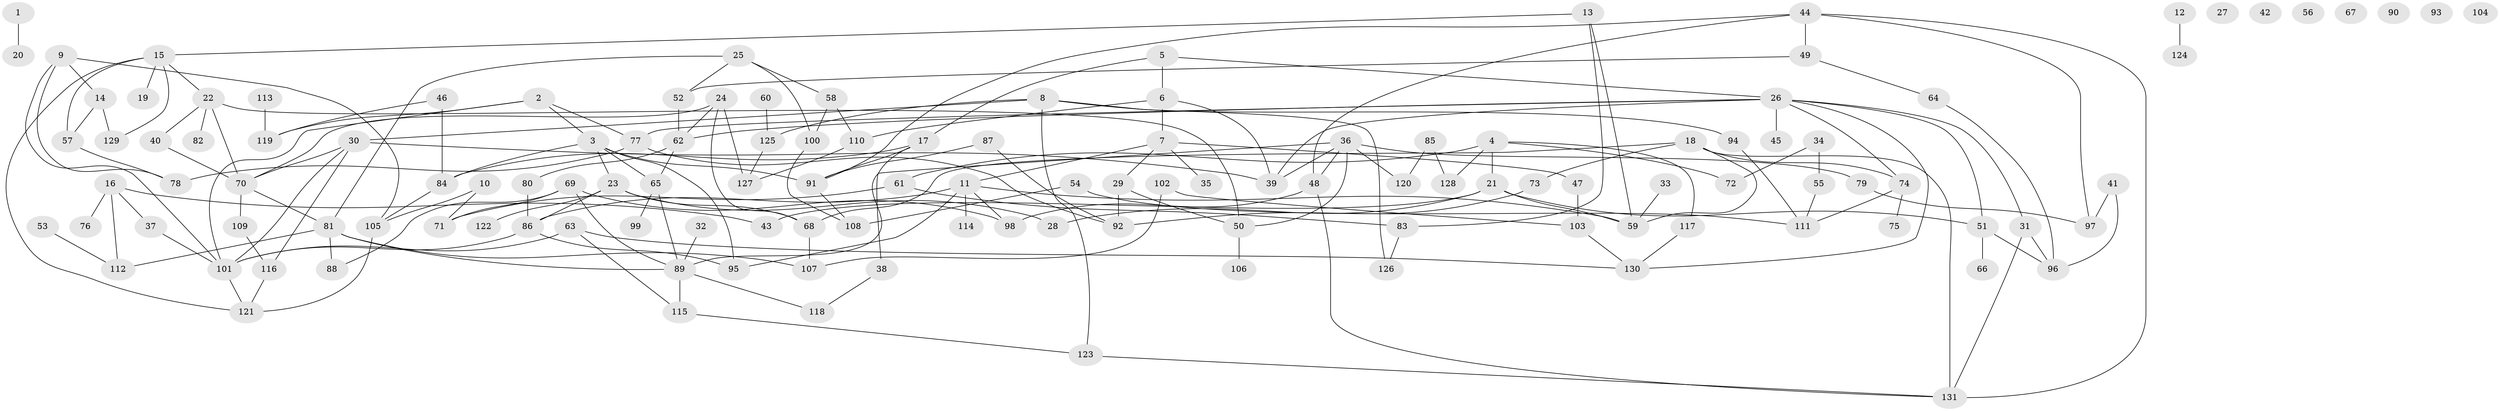 // Generated by graph-tools (version 1.1) at 2025/13/03/09/25 04:13:06]
// undirected, 131 vertices, 193 edges
graph export_dot {
graph [start="1"]
  node [color=gray90,style=filled];
  1;
  2;
  3;
  4;
  5;
  6;
  7;
  8;
  9;
  10;
  11;
  12;
  13;
  14;
  15;
  16;
  17;
  18;
  19;
  20;
  21;
  22;
  23;
  24;
  25;
  26;
  27;
  28;
  29;
  30;
  31;
  32;
  33;
  34;
  35;
  36;
  37;
  38;
  39;
  40;
  41;
  42;
  43;
  44;
  45;
  46;
  47;
  48;
  49;
  50;
  51;
  52;
  53;
  54;
  55;
  56;
  57;
  58;
  59;
  60;
  61;
  62;
  63;
  64;
  65;
  66;
  67;
  68;
  69;
  70;
  71;
  72;
  73;
  74;
  75;
  76;
  77;
  78;
  79;
  80;
  81;
  82;
  83;
  84;
  85;
  86;
  87;
  88;
  89;
  90;
  91;
  92;
  93;
  94;
  95;
  96;
  97;
  98;
  99;
  100;
  101;
  102;
  103;
  104;
  105;
  106;
  107;
  108;
  109;
  110;
  111;
  112;
  113;
  114;
  115;
  116;
  117;
  118;
  119;
  120;
  121;
  122;
  123;
  124;
  125;
  126;
  127;
  128;
  129;
  130;
  131;
  1 -- 20;
  2 -- 3;
  2 -- 77;
  2 -- 101;
  2 -- 119;
  3 -- 23;
  3 -- 65;
  3 -- 84;
  3 -- 91;
  3 -- 95;
  4 -- 21;
  4 -- 61;
  4 -- 72;
  4 -- 117;
  4 -- 128;
  5 -- 6;
  5 -- 17;
  5 -- 26;
  6 -- 7;
  6 -- 39;
  6 -- 110;
  7 -- 11;
  7 -- 29;
  7 -- 35;
  7 -- 47;
  8 -- 30;
  8 -- 94;
  8 -- 123;
  8 -- 125;
  8 -- 126;
  9 -- 14;
  9 -- 78;
  9 -- 101;
  9 -- 105;
  10 -- 71;
  10 -- 105;
  11 -- 59;
  11 -- 86;
  11 -- 95;
  11 -- 98;
  11 -- 114;
  12 -- 124;
  13 -- 15;
  13 -- 59;
  13 -- 83;
  14 -- 57;
  14 -- 129;
  15 -- 19;
  15 -- 22;
  15 -- 57;
  15 -- 121;
  15 -- 129;
  16 -- 37;
  16 -- 43;
  16 -- 76;
  16 -- 112;
  17 -- 38;
  17 -- 84;
  17 -- 91;
  18 -- 59;
  18 -- 68;
  18 -- 73;
  18 -- 74;
  18 -- 131;
  21 -- 28;
  21 -- 43;
  21 -- 51;
  21 -- 59;
  22 -- 40;
  22 -- 50;
  22 -- 70;
  22 -- 82;
  23 -- 28;
  23 -- 68;
  23 -- 86;
  23 -- 122;
  24 -- 62;
  24 -- 68;
  24 -- 70;
  24 -- 127;
  25 -- 52;
  25 -- 58;
  25 -- 81;
  25 -- 100;
  26 -- 31;
  26 -- 39;
  26 -- 45;
  26 -- 51;
  26 -- 62;
  26 -- 74;
  26 -- 77;
  26 -- 130;
  29 -- 50;
  29 -- 92;
  30 -- 39;
  30 -- 70;
  30 -- 101;
  30 -- 116;
  31 -- 96;
  31 -- 131;
  32 -- 89;
  33 -- 59;
  34 -- 55;
  34 -- 72;
  36 -- 39;
  36 -- 48;
  36 -- 50;
  36 -- 79;
  36 -- 89;
  36 -- 120;
  37 -- 101;
  38 -- 118;
  40 -- 70;
  41 -- 96;
  41 -- 97;
  44 -- 48;
  44 -- 49;
  44 -- 91;
  44 -- 97;
  44 -- 131;
  46 -- 84;
  46 -- 119;
  47 -- 103;
  48 -- 98;
  48 -- 131;
  49 -- 52;
  49 -- 64;
  50 -- 106;
  51 -- 66;
  51 -- 96;
  52 -- 62;
  53 -- 112;
  54 -- 108;
  54 -- 111;
  55 -- 111;
  57 -- 78;
  58 -- 100;
  58 -- 110;
  60 -- 125;
  61 -- 71;
  61 -- 83;
  62 -- 65;
  62 -- 80;
  63 -- 101;
  63 -- 115;
  63 -- 130;
  64 -- 96;
  65 -- 89;
  65 -- 99;
  68 -- 107;
  69 -- 71;
  69 -- 88;
  69 -- 89;
  69 -- 98;
  70 -- 81;
  70 -- 109;
  73 -- 92;
  74 -- 75;
  74 -- 111;
  77 -- 78;
  77 -- 92;
  79 -- 97;
  80 -- 86;
  81 -- 88;
  81 -- 89;
  81 -- 107;
  81 -- 112;
  83 -- 126;
  84 -- 105;
  85 -- 120;
  85 -- 128;
  86 -- 95;
  86 -- 101;
  87 -- 91;
  87 -- 92;
  89 -- 115;
  89 -- 118;
  91 -- 108;
  94 -- 111;
  100 -- 108;
  101 -- 121;
  102 -- 103;
  102 -- 107;
  103 -- 130;
  105 -- 121;
  109 -- 116;
  110 -- 127;
  113 -- 119;
  115 -- 123;
  116 -- 121;
  117 -- 130;
  123 -- 131;
  125 -- 127;
}
